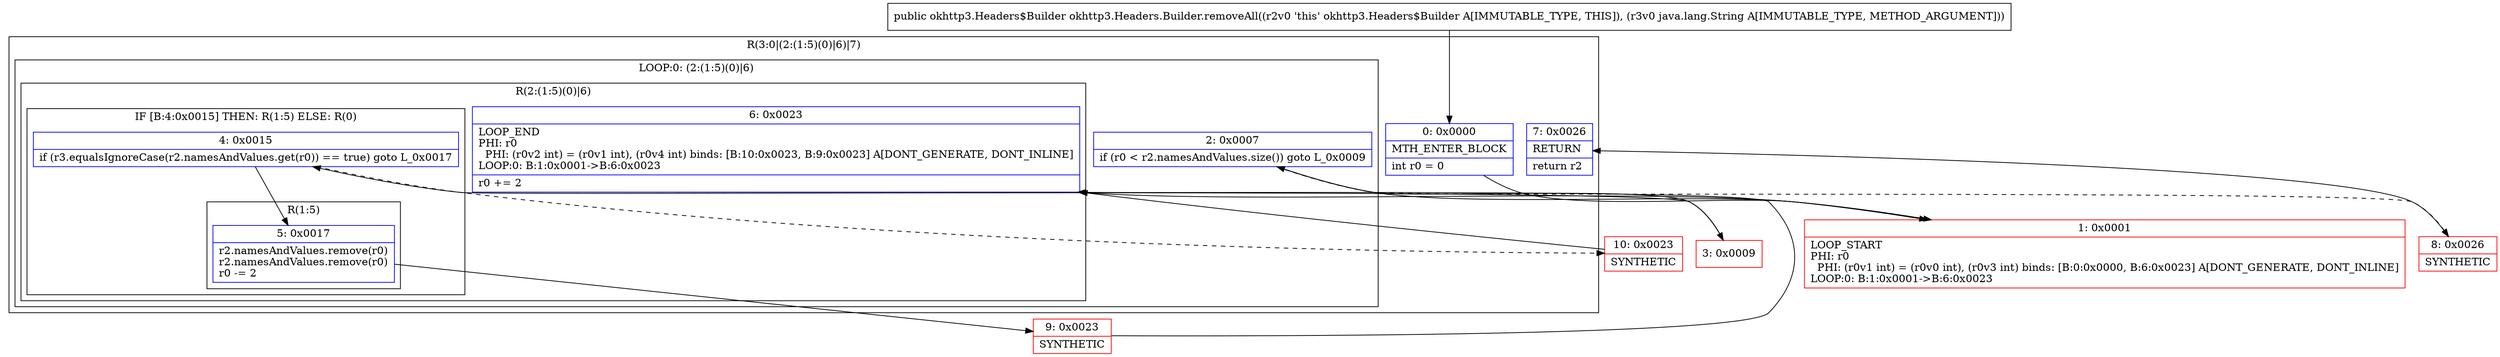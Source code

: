 digraph "CFG forokhttp3.Headers.Builder.removeAll(Ljava\/lang\/String;)Lokhttp3\/Headers$Builder;" {
subgraph cluster_Region_328613617 {
label = "R(3:0|(2:(1:5)(0)|6)|7)";
node [shape=record,color=blue];
Node_0 [shape=record,label="{0\:\ 0x0000|MTH_ENTER_BLOCK\l|int r0 = 0\l}"];
subgraph cluster_LoopRegion_1427810599 {
label = "LOOP:0: (2:(1:5)(0)|6)";
node [shape=record,color=blue];
Node_2 [shape=record,label="{2\:\ 0x0007|if (r0 \< r2.namesAndValues.size()) goto L_0x0009\l}"];
subgraph cluster_Region_823296361 {
label = "R(2:(1:5)(0)|6)";
node [shape=record,color=blue];
subgraph cluster_IfRegion_2010739907 {
label = "IF [B:4:0x0015] THEN: R(1:5) ELSE: R(0)";
node [shape=record,color=blue];
Node_4 [shape=record,label="{4\:\ 0x0015|if (r3.equalsIgnoreCase(r2.namesAndValues.get(r0)) == true) goto L_0x0017\l}"];
subgraph cluster_Region_1263380367 {
label = "R(1:5)";
node [shape=record,color=blue];
Node_5 [shape=record,label="{5\:\ 0x0017|r2.namesAndValues.remove(r0)\lr2.namesAndValues.remove(r0)\lr0 \-= 2\l}"];
}
subgraph cluster_Region_765727831 {
label = "R(0)";
node [shape=record,color=blue];
}
}
Node_6 [shape=record,label="{6\:\ 0x0023|LOOP_END\lPHI: r0 \l  PHI: (r0v2 int) = (r0v1 int), (r0v4 int) binds: [B:10:0x0023, B:9:0x0023] A[DONT_GENERATE, DONT_INLINE]\lLOOP:0: B:1:0x0001\-\>B:6:0x0023\l|r0 += 2\l}"];
}
}
Node_7 [shape=record,label="{7\:\ 0x0026|RETURN\l|return r2\l}"];
}
Node_1 [shape=record,color=red,label="{1\:\ 0x0001|LOOP_START\lPHI: r0 \l  PHI: (r0v1 int) = (r0v0 int), (r0v3 int) binds: [B:0:0x0000, B:6:0x0023] A[DONT_GENERATE, DONT_INLINE]\lLOOP:0: B:1:0x0001\-\>B:6:0x0023\l}"];
Node_3 [shape=record,color=red,label="{3\:\ 0x0009}"];
Node_8 [shape=record,color=red,label="{8\:\ 0x0026|SYNTHETIC\l}"];
Node_9 [shape=record,color=red,label="{9\:\ 0x0023|SYNTHETIC\l}"];
Node_10 [shape=record,color=red,label="{10\:\ 0x0023|SYNTHETIC\l}"];
MethodNode[shape=record,label="{public okhttp3.Headers$Builder okhttp3.Headers.Builder.removeAll((r2v0 'this' okhttp3.Headers$Builder A[IMMUTABLE_TYPE, THIS]), (r3v0 java.lang.String A[IMMUTABLE_TYPE, METHOD_ARGUMENT])) }"];
MethodNode -> Node_0;
Node_0 -> Node_1;
Node_2 -> Node_3;
Node_2 -> Node_8[style=dashed];
Node_4 -> Node_5;
Node_4 -> Node_10[style=dashed];
Node_5 -> Node_9;
Node_6 -> Node_1;
Node_1 -> Node_2;
Node_3 -> Node_4;
Node_8 -> Node_7;
Node_9 -> Node_6;
Node_10 -> Node_6;
}

